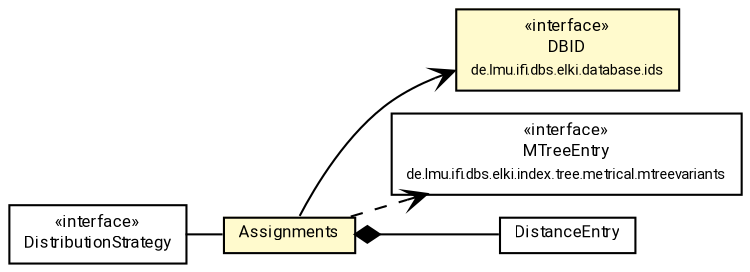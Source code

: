#!/usr/local/bin/dot
#
# Class diagram 
# Generated by UMLGraph version R5_7_2-60-g0e99a6 (http://www.spinellis.gr/umlgraph/)
#

digraph G {
	graph [fontnames="svg"]
	edge [fontname="Roboto",fontsize=7,labelfontname="Roboto",labelfontsize=7,color="black"];
	node [fontname="Roboto",fontcolor="black",fontsize=8,shape=plaintext,margin=0,width=0,height=0];
	nodesep=0.15;
	ranksep=0.25;
	rankdir=LR;
	// de.lmu.ifi.dbs.elki.database.ids.DBID
	c1669577 [label=<<table title="de.lmu.ifi.dbs.elki.database.ids.DBID" border="0" cellborder="1" cellspacing="0" cellpadding="2" bgcolor="LemonChiffon" href="../../../../../../../database/ids/DBID.html" target="_parent">
		<tr><td><table border="0" cellspacing="0" cellpadding="1">
		<tr><td align="center" balign="center"> &#171;interface&#187; </td></tr>
		<tr><td align="center" balign="center"> <font face="Roboto">DBID</font> </td></tr>
		<tr><td align="center" balign="center"> <font face="Roboto" point-size="7.0">de.lmu.ifi.dbs.elki.database.ids</font> </td></tr>
		</table></td></tr>
		</table>>, URL="../../../../../../../database/ids/DBID.html"];
	// de.lmu.ifi.dbs.elki.index.tree.metrical.mtreevariants.MTreeEntry
	c1670655 [label=<<table title="de.lmu.ifi.dbs.elki.index.tree.metrical.mtreevariants.MTreeEntry" border="0" cellborder="1" cellspacing="0" cellpadding="2" href="../../../MTreeEntry.html" target="_parent">
		<tr><td><table border="0" cellspacing="0" cellpadding="1">
		<tr><td align="center" balign="center"> &#171;interface&#187; </td></tr>
		<tr><td align="center" balign="center"> <font face="Roboto">MTreeEntry</font> </td></tr>
		<tr><td align="center" balign="center"> <font face="Roboto" point-size="7.0">de.lmu.ifi.dbs.elki.index.tree.metrical.mtreevariants</font> </td></tr>
		</table></td></tr>
		</table>>, URL="../../../MTreeEntry.html"];
	// de.lmu.ifi.dbs.elki.index.tree.metrical.mtreevariants.strategies.split.distribution.DistributionStrategy
	c1670729 [label=<<table title="de.lmu.ifi.dbs.elki.index.tree.metrical.mtreevariants.strategies.split.distribution.DistributionStrategy" border="0" cellborder="1" cellspacing="0" cellpadding="2" href="DistributionStrategy.html" target="_parent">
		<tr><td><table border="0" cellspacing="0" cellpadding="1">
		<tr><td align="center" balign="center"> &#171;interface&#187; </td></tr>
		<tr><td align="center" balign="center"> <font face="Roboto">DistributionStrategy</font> </td></tr>
		</table></td></tr>
		</table>>, URL="DistributionStrategy.html"];
	// de.lmu.ifi.dbs.elki.index.tree.metrical.mtreevariants.strategies.split.distribution.Assignments<E extends de.lmu.ifi.dbs.elki.index.tree.metrical.mtreevariants.MTreeEntry>
	c1670730 [label=<<table title="de.lmu.ifi.dbs.elki.index.tree.metrical.mtreevariants.strategies.split.distribution.Assignments" border="0" cellborder="1" cellspacing="0" cellpadding="2" bgcolor="lemonChiffon" href="Assignments.html" target="_parent">
		<tr><td><table border="0" cellspacing="0" cellpadding="1">
		<tr><td align="center" balign="center"> <font face="Roboto">Assignments</font> </td></tr>
		</table></td></tr>
		</table>>, URL="Assignments.html"];
	// de.lmu.ifi.dbs.elki.index.tree.metrical.mtreevariants.strategies.split.distribution.DistanceEntry<E extends de.lmu.ifi.dbs.elki.index.tree.Entry>
	c1670731 [label=<<table title="de.lmu.ifi.dbs.elki.index.tree.metrical.mtreevariants.strategies.split.distribution.DistanceEntry" border="0" cellborder="1" cellspacing="0" cellpadding="2" href="DistanceEntry.html" target="_parent">
		<tr><td><table border="0" cellspacing="0" cellpadding="1">
		<tr><td align="center" balign="center"> <font face="Roboto">DistanceEntry</font> </td></tr>
		</table></td></tr>
		</table>>, URL="DistanceEntry.html"];
	// de.lmu.ifi.dbs.elki.index.tree.metrical.mtreevariants.strategies.split.distribution.DistributionStrategy assoc de.lmu.ifi.dbs.elki.index.tree.metrical.mtreevariants.strategies.split.distribution.Assignments<E extends de.lmu.ifi.dbs.elki.index.tree.metrical.mtreevariants.MTreeEntry>
	c1670729 -> c1670730 [arrowhead=none,weight=2];
	// de.lmu.ifi.dbs.elki.index.tree.metrical.mtreevariants.strategies.split.distribution.Assignments<E extends de.lmu.ifi.dbs.elki.index.tree.metrical.mtreevariants.MTreeEntry> composed de.lmu.ifi.dbs.elki.index.tree.metrical.mtreevariants.strategies.split.distribution.DistanceEntry<E extends de.lmu.ifi.dbs.elki.index.tree.Entry>
	c1670730 -> c1670731 [arrowhead=none,arrowtail=diamond,dir=back,weight=6];
	// de.lmu.ifi.dbs.elki.index.tree.metrical.mtreevariants.strategies.split.distribution.Assignments<E extends de.lmu.ifi.dbs.elki.index.tree.metrical.mtreevariants.MTreeEntry> navassoc de.lmu.ifi.dbs.elki.database.ids.DBID
	c1670730 -> c1669577 [arrowhead=open,weight=1];
	// de.lmu.ifi.dbs.elki.index.tree.metrical.mtreevariants.strategies.split.distribution.Assignments<E extends de.lmu.ifi.dbs.elki.index.tree.metrical.mtreevariants.MTreeEntry> depend de.lmu.ifi.dbs.elki.index.tree.metrical.mtreevariants.MTreeEntry
	c1670730 -> c1670655 [arrowhead=open,style=dashed,weight=0];
}

